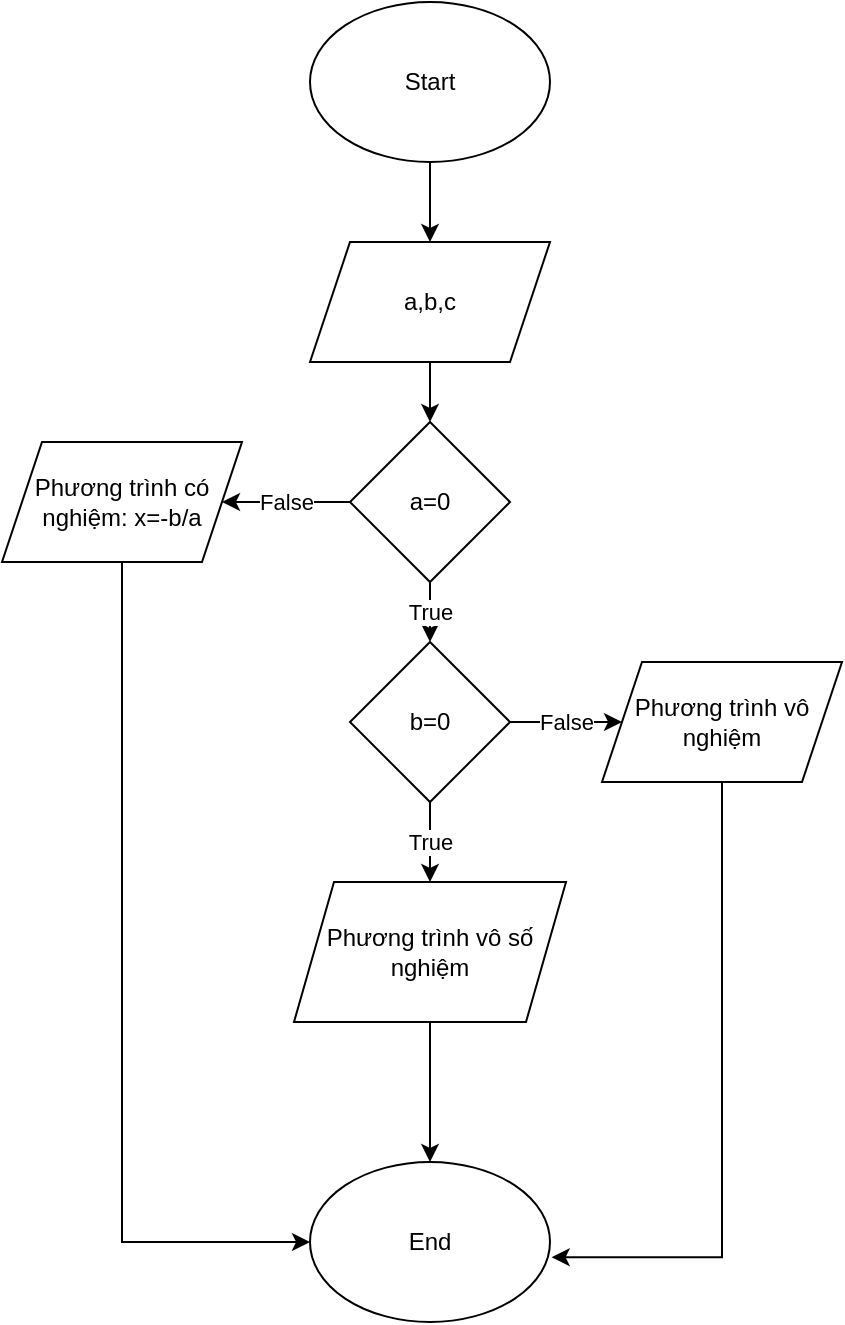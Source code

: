 <mxfile version="22.0.8" type="device">
  <diagram id="C5RBs43oDa-KdzZeNtuy" name="Page-1">
    <mxGraphModel dx="1006" dy="566" grid="1" gridSize="10" guides="1" tooltips="1" connect="1" arrows="1" fold="1" page="1" pageScale="1" pageWidth="827" pageHeight="1169" math="0" shadow="0">
      <root>
        <mxCell id="WIyWlLk6GJQsqaUBKTNV-0" />
        <mxCell id="WIyWlLk6GJQsqaUBKTNV-1" parent="WIyWlLk6GJQsqaUBKTNV-0" />
        <mxCell id="o327pmdWcNCjlhLGnWa4-2" value="" style="edgeStyle=orthogonalEdgeStyle;rounded=0;orthogonalLoop=1;jettySize=auto;html=1;entryX=0.5;entryY=0;entryDx=0;entryDy=0;" parent="WIyWlLk6GJQsqaUBKTNV-1" source="o327pmdWcNCjlhLGnWa4-0" target="o327pmdWcNCjlhLGnWa4-3" edge="1">
          <mxGeometry relative="1" as="geometry">
            <mxPoint x="414" y="170" as="targetPoint" />
          </mxGeometry>
        </mxCell>
        <mxCell id="o327pmdWcNCjlhLGnWa4-0" value="Start" style="ellipse;whiteSpace=wrap;html=1;" parent="WIyWlLk6GJQsqaUBKTNV-1" vertex="1">
          <mxGeometry x="354" width="120" height="80" as="geometry" />
        </mxCell>
        <mxCell id="0DDBnAEXivs6euMHj_zs-2" style="edgeStyle=orthogonalEdgeStyle;rounded=0;orthogonalLoop=1;jettySize=auto;html=1;exitX=0.5;exitY=1;exitDx=0;exitDy=0;entryX=0.5;entryY=0;entryDx=0;entryDy=0;" edge="1" parent="WIyWlLk6GJQsqaUBKTNV-1" source="o327pmdWcNCjlhLGnWa4-3" target="0DDBnAEXivs6euMHj_zs-1">
          <mxGeometry relative="1" as="geometry" />
        </mxCell>
        <mxCell id="o327pmdWcNCjlhLGnWa4-3" value="a,b,c" style="shape=parallelogram;perimeter=parallelogramPerimeter;whiteSpace=wrap;html=1;fixedSize=1;" parent="WIyWlLk6GJQsqaUBKTNV-1" vertex="1">
          <mxGeometry x="354" y="120" width="120" height="60" as="geometry" />
        </mxCell>
        <mxCell id="o327pmdWcNCjlhLGnWa4-13" value="End" style="ellipse;whiteSpace=wrap;html=1;" parent="WIyWlLk6GJQsqaUBKTNV-1" vertex="1">
          <mxGeometry x="354" y="580" width="120" height="80" as="geometry" />
        </mxCell>
        <mxCell id="0DDBnAEXivs6euMHj_zs-5" value="False" style="edgeStyle=orthogonalEdgeStyle;rounded=0;orthogonalLoop=1;jettySize=auto;html=1;" edge="1" parent="WIyWlLk6GJQsqaUBKTNV-1" source="0DDBnAEXivs6euMHj_zs-1" target="0DDBnAEXivs6euMHj_zs-4">
          <mxGeometry relative="1" as="geometry" />
        </mxCell>
        <mxCell id="0DDBnAEXivs6euMHj_zs-9" value="True" style="edgeStyle=orthogonalEdgeStyle;rounded=0;orthogonalLoop=1;jettySize=auto;html=1;" edge="1" parent="WIyWlLk6GJQsqaUBKTNV-1" source="0DDBnAEXivs6euMHj_zs-1" target="0DDBnAEXivs6euMHj_zs-8">
          <mxGeometry relative="1" as="geometry" />
        </mxCell>
        <mxCell id="0DDBnAEXivs6euMHj_zs-1" value="a=0" style="rhombus;whiteSpace=wrap;html=1;" vertex="1" parent="WIyWlLk6GJQsqaUBKTNV-1">
          <mxGeometry x="374" y="210" width="80" height="80" as="geometry" />
        </mxCell>
        <mxCell id="0DDBnAEXivs6euMHj_zs-18" style="edgeStyle=orthogonalEdgeStyle;rounded=0;orthogonalLoop=1;jettySize=auto;html=1;entryX=0;entryY=0.5;entryDx=0;entryDy=0;" edge="1" parent="WIyWlLk6GJQsqaUBKTNV-1" source="0DDBnAEXivs6euMHj_zs-4" target="o327pmdWcNCjlhLGnWa4-13">
          <mxGeometry relative="1" as="geometry">
            <Array as="points">
              <mxPoint x="260" y="620" />
            </Array>
          </mxGeometry>
        </mxCell>
        <mxCell id="0DDBnAEXivs6euMHj_zs-4" value="Phương trình có nghiệm: x=-b/a" style="shape=parallelogram;perimeter=parallelogramPerimeter;whiteSpace=wrap;html=1;fixedSize=1;" vertex="1" parent="WIyWlLk6GJQsqaUBKTNV-1">
          <mxGeometry x="200" y="220" width="120" height="60" as="geometry" />
        </mxCell>
        <mxCell id="0DDBnAEXivs6euMHj_zs-12" value="False" style="edgeStyle=orthogonalEdgeStyle;rounded=0;orthogonalLoop=1;jettySize=auto;html=1;" edge="1" parent="WIyWlLk6GJQsqaUBKTNV-1" source="0DDBnAEXivs6euMHj_zs-8" target="0DDBnAEXivs6euMHj_zs-11">
          <mxGeometry relative="1" as="geometry" />
        </mxCell>
        <mxCell id="0DDBnAEXivs6euMHj_zs-14" value="True" style="edgeStyle=orthogonalEdgeStyle;rounded=0;orthogonalLoop=1;jettySize=auto;html=1;exitX=0.5;exitY=1;exitDx=0;exitDy=0;entryX=0.5;entryY=0;entryDx=0;entryDy=0;" edge="1" parent="WIyWlLk6GJQsqaUBKTNV-1" source="0DDBnAEXivs6euMHj_zs-8" target="0DDBnAEXivs6euMHj_zs-13">
          <mxGeometry relative="1" as="geometry" />
        </mxCell>
        <mxCell id="0DDBnAEXivs6euMHj_zs-8" value="b=0" style="rhombus;whiteSpace=wrap;html=1;" vertex="1" parent="WIyWlLk6GJQsqaUBKTNV-1">
          <mxGeometry x="374" y="320" width="80" height="80" as="geometry" />
        </mxCell>
        <mxCell id="0DDBnAEXivs6euMHj_zs-11" value="Phương trình vô nghiệm" style="shape=parallelogram;perimeter=parallelogramPerimeter;whiteSpace=wrap;html=1;fixedSize=1;" vertex="1" parent="WIyWlLk6GJQsqaUBKTNV-1">
          <mxGeometry x="500" y="330" width="120" height="60" as="geometry" />
        </mxCell>
        <mxCell id="0DDBnAEXivs6euMHj_zs-16" value="" style="edgeStyle=orthogonalEdgeStyle;rounded=0;orthogonalLoop=1;jettySize=auto;html=1;" edge="1" parent="WIyWlLk6GJQsqaUBKTNV-1" source="0DDBnAEXivs6euMHj_zs-13" target="o327pmdWcNCjlhLGnWa4-13">
          <mxGeometry relative="1" as="geometry" />
        </mxCell>
        <mxCell id="0DDBnAEXivs6euMHj_zs-13" value="Phương trình vô số nghiệm" style="shape=parallelogram;perimeter=parallelogramPerimeter;whiteSpace=wrap;html=1;fixedSize=1;" vertex="1" parent="WIyWlLk6GJQsqaUBKTNV-1">
          <mxGeometry x="346" y="440" width="136" height="70" as="geometry" />
        </mxCell>
        <mxCell id="0DDBnAEXivs6euMHj_zs-17" style="edgeStyle=orthogonalEdgeStyle;rounded=0;orthogonalLoop=1;jettySize=auto;html=1;entryX=1.007;entryY=0.595;entryDx=0;entryDy=0;entryPerimeter=0;" edge="1" parent="WIyWlLk6GJQsqaUBKTNV-1" source="0DDBnAEXivs6euMHj_zs-11" target="o327pmdWcNCjlhLGnWa4-13">
          <mxGeometry relative="1" as="geometry">
            <Array as="points">
              <mxPoint x="560" y="628" />
            </Array>
          </mxGeometry>
        </mxCell>
      </root>
    </mxGraphModel>
  </diagram>
</mxfile>
